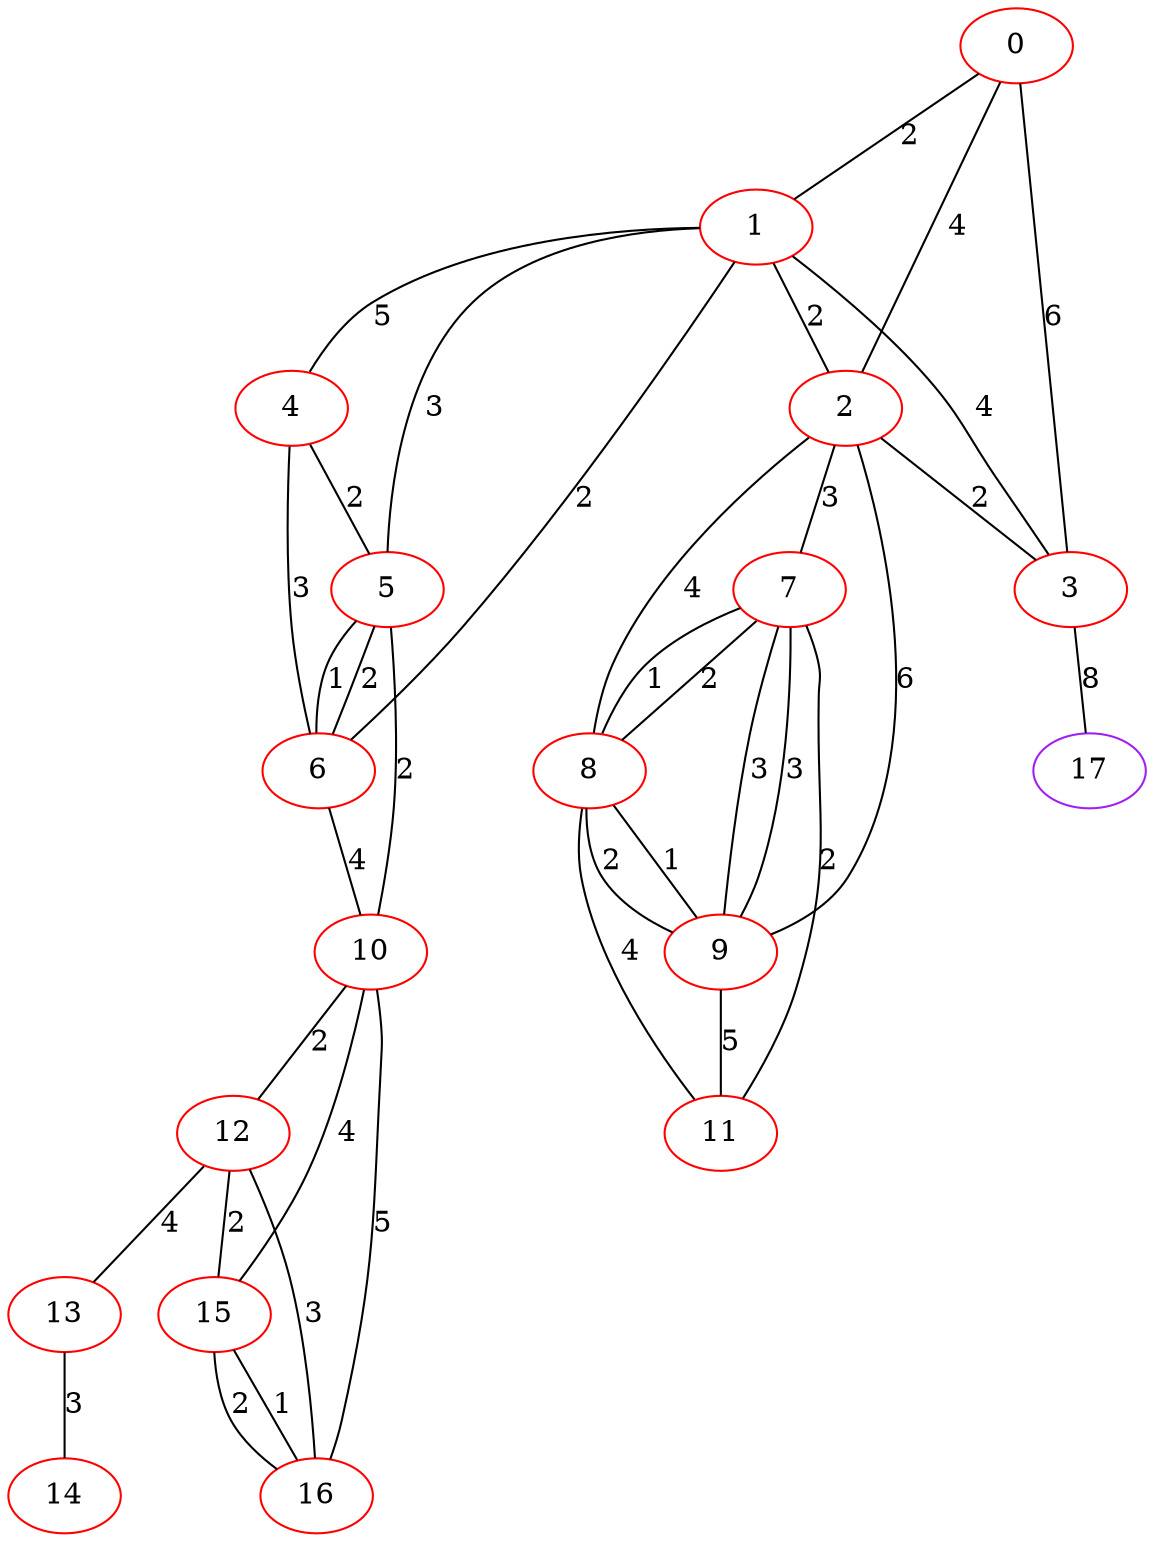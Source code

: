 graph "" {
0 [color=red, weight=1];
1 [color=red, weight=1];
2 [color=red, weight=1];
3 [color=red, weight=1];
4 [color=red, weight=1];
5 [color=red, weight=1];
6 [color=red, weight=1];
7 [color=red, weight=1];
8 [color=red, weight=1];
9 [color=red, weight=1];
10 [color=red, weight=1];
11 [color=red, weight=1];
12 [color=red, weight=1];
13 [color=red, weight=1];
14 [color=red, weight=1];
15 [color=red, weight=1];
16 [color=red, weight=1];
17 [color=purple, weight=4];
0 -- 1  [key=0, label=2];
0 -- 2  [key=0, label=4];
0 -- 3  [key=0, label=6];
1 -- 2  [key=0, label=2];
1 -- 3  [key=0, label=4];
1 -- 4  [key=0, label=5];
1 -- 5  [key=0, label=3];
1 -- 6  [key=0, label=2];
2 -- 3  [key=0, label=2];
2 -- 7  [key=0, label=3];
2 -- 8  [key=0, label=4];
2 -- 9  [key=0, label=6];
3 -- 17  [key=0, label=8];
4 -- 5  [key=0, label=2];
4 -- 6  [key=0, label=3];
5 -- 10  [key=0, label=2];
5 -- 6  [key=0, label=1];
5 -- 6  [key=1, label=2];
6 -- 10  [key=0, label=4];
7 -- 8  [key=0, label=1];
7 -- 8  [key=1, label=2];
7 -- 9  [key=0, label=3];
7 -- 9  [key=1, label=3];
7 -- 11  [key=0, label=2];
8 -- 9  [key=0, label=2];
8 -- 9  [key=1, label=1];
8 -- 11  [key=0, label=4];
9 -- 11  [key=0, label=5];
10 -- 16  [key=0, label=5];
10 -- 12  [key=0, label=2];
10 -- 15  [key=0, label=4];
12 -- 16  [key=0, label=3];
12 -- 13  [key=0, label=4];
12 -- 15  [key=0, label=2];
13 -- 14  [key=0, label=3];
15 -- 16  [key=0, label=1];
15 -- 16  [key=1, label=2];
}
